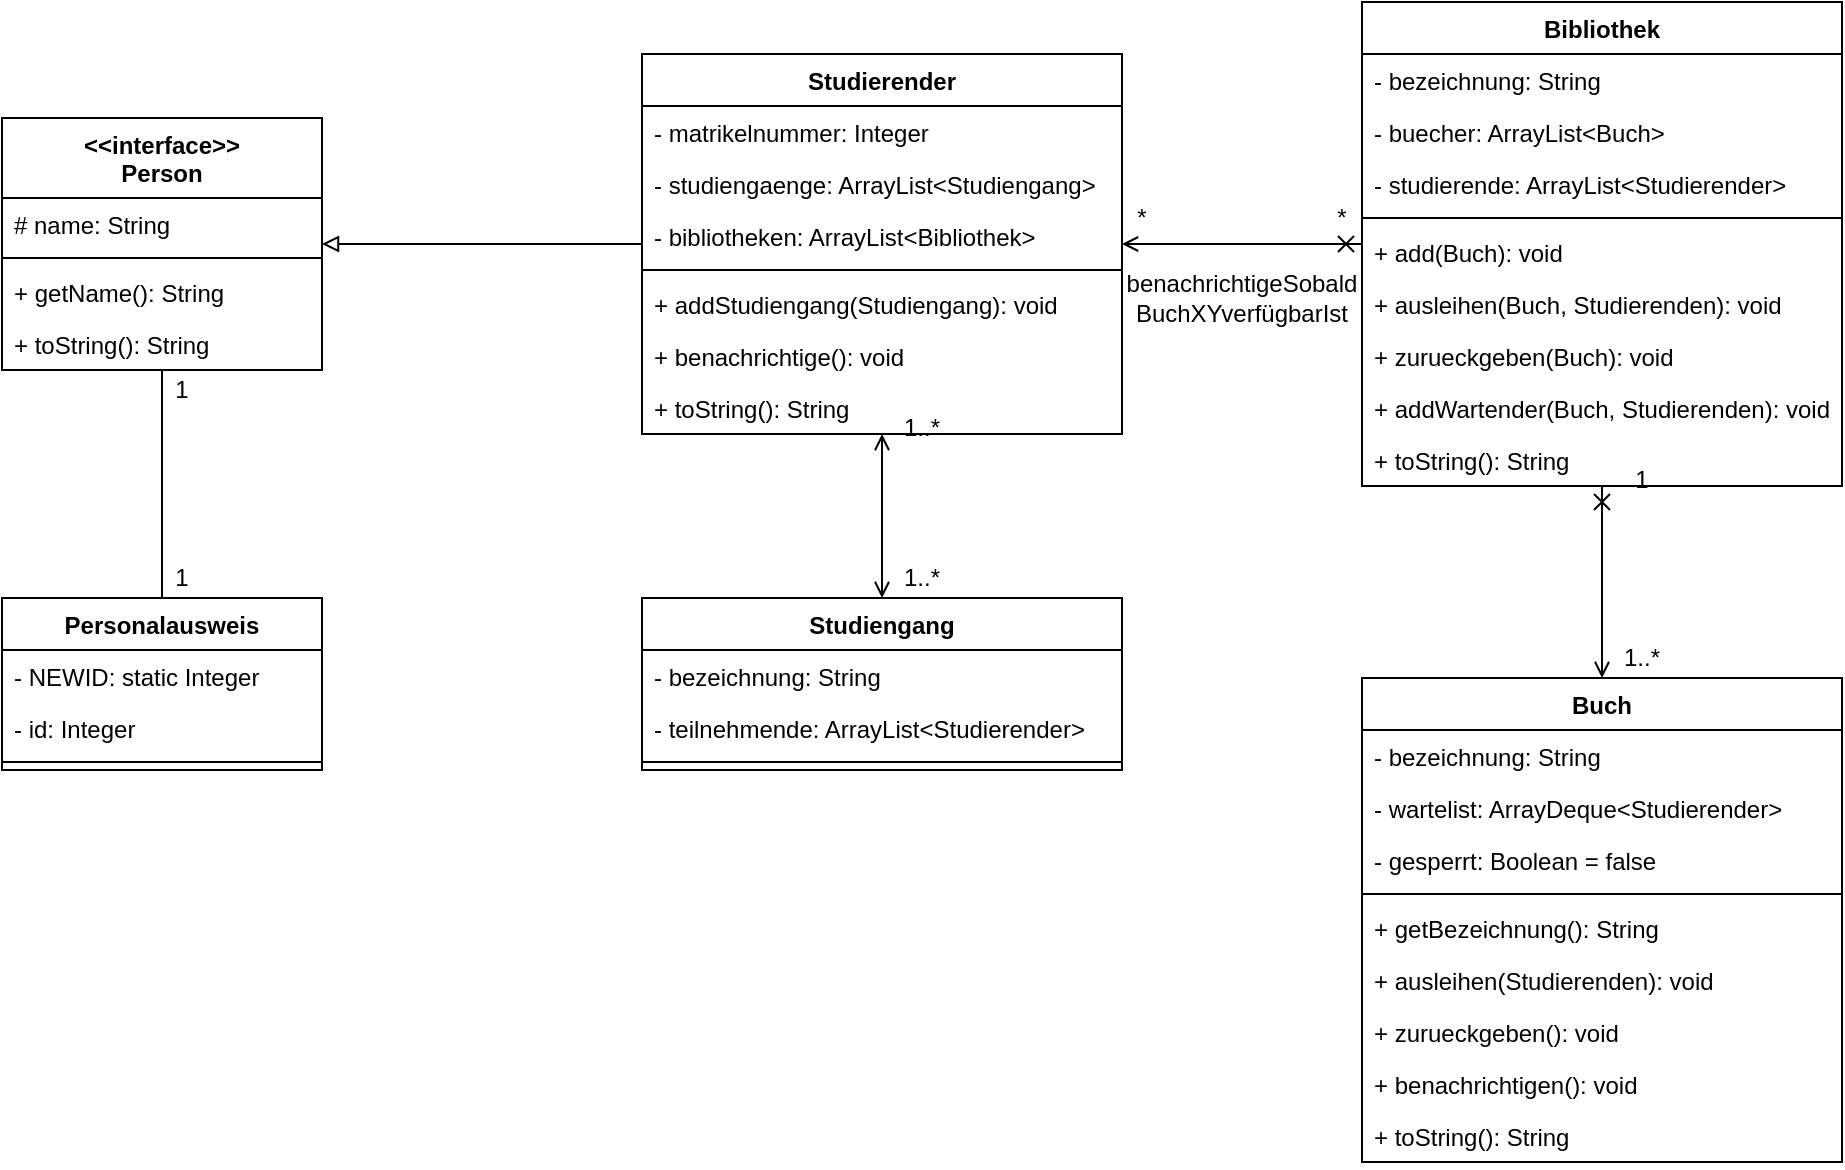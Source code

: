 <mxfile version="15.1.3" type="device"><diagram id="ve1ffUoi4PerDZMFK2t2" name="Seite-1"><mxGraphModel dx="1422" dy="815" grid="1" gridSize="10" guides="1" tooltips="1" connect="1" arrows="1" fold="1" page="1" pageScale="1" pageWidth="827" pageHeight="1169" math="0" shadow="0"><root><mxCell id="0"/><mxCell id="1" parent="0"/><mxCell id="cMcz4xK2lVHEs8fai-aO-1" value="&lt;&lt;interface&gt;&gt;&#10;Person" style="swimlane;fontStyle=1;align=center;verticalAlign=top;childLayout=stackLayout;horizontal=1;startSize=40;horizontalStack=0;resizeParent=1;resizeParentMax=0;resizeLast=0;collapsible=1;marginBottom=0;" vertex="1" parent="1"><mxGeometry x="80" y="98" width="160" height="126" as="geometry"/></mxCell><mxCell id="cMcz4xK2lVHEs8fai-aO-2" value="# name: String" style="text;strokeColor=none;fillColor=none;align=left;verticalAlign=top;spacingLeft=4;spacingRight=4;overflow=hidden;rotatable=0;points=[[0,0.5],[1,0.5]];portConstraint=eastwest;" vertex="1" parent="cMcz4xK2lVHEs8fai-aO-1"><mxGeometry y="40" width="160" height="26" as="geometry"/></mxCell><mxCell id="cMcz4xK2lVHEs8fai-aO-3" value="" style="line;strokeWidth=1;fillColor=none;align=left;verticalAlign=middle;spacingTop=-1;spacingLeft=3;spacingRight=3;rotatable=0;labelPosition=right;points=[];portConstraint=eastwest;" vertex="1" parent="cMcz4xK2lVHEs8fai-aO-1"><mxGeometry y="66" width="160" height="8" as="geometry"/></mxCell><mxCell id="cMcz4xK2lVHEs8fai-aO-4" value="+ getName(): String" style="text;strokeColor=none;fillColor=none;align=left;verticalAlign=top;spacingLeft=4;spacingRight=4;overflow=hidden;rotatable=0;points=[[0,0.5],[1,0.5]];portConstraint=eastwest;" vertex="1" parent="cMcz4xK2lVHEs8fai-aO-1"><mxGeometry y="74" width="160" height="26" as="geometry"/></mxCell><mxCell id="cMcz4xK2lVHEs8fai-aO-6" value="+ toString(): String" style="text;strokeColor=none;fillColor=none;align=left;verticalAlign=top;spacingLeft=4;spacingRight=4;overflow=hidden;rotatable=0;points=[[0,0.5],[1,0.5]];portConstraint=eastwest;" vertex="1" parent="cMcz4xK2lVHEs8fai-aO-1"><mxGeometry y="100" width="160" height="26" as="geometry"/></mxCell><mxCell id="cMcz4xK2lVHEs8fai-aO-11" value="Personalausweis" style="swimlane;fontStyle=1;align=center;verticalAlign=top;childLayout=stackLayout;horizontal=1;startSize=26;horizontalStack=0;resizeParent=1;resizeParentMax=0;resizeLast=0;collapsible=1;marginBottom=0;" vertex="1" parent="1"><mxGeometry x="80" y="338" width="160" height="86" as="geometry"/></mxCell><mxCell id="cMcz4xK2lVHEs8fai-aO-12" value="- NEWID: static Integer" style="text;strokeColor=none;fillColor=none;align=left;verticalAlign=top;spacingLeft=4;spacingRight=4;overflow=hidden;rotatable=0;points=[[0,0.5],[1,0.5]];portConstraint=eastwest;" vertex="1" parent="cMcz4xK2lVHEs8fai-aO-11"><mxGeometry y="26" width="160" height="26" as="geometry"/></mxCell><mxCell id="cMcz4xK2lVHEs8fai-aO-15" value="- id: Integer" style="text;strokeColor=none;fillColor=none;align=left;verticalAlign=top;spacingLeft=4;spacingRight=4;overflow=hidden;rotatable=0;points=[[0,0.5],[1,0.5]];portConstraint=eastwest;" vertex="1" parent="cMcz4xK2lVHEs8fai-aO-11"><mxGeometry y="52" width="160" height="26" as="geometry"/></mxCell><mxCell id="cMcz4xK2lVHEs8fai-aO-13" value="" style="line;strokeWidth=1;fillColor=none;align=left;verticalAlign=middle;spacingTop=-1;spacingLeft=3;spacingRight=3;rotatable=0;labelPosition=right;points=[];portConstraint=eastwest;" vertex="1" parent="cMcz4xK2lVHEs8fai-aO-11"><mxGeometry y="78" width="160" height="8" as="geometry"/></mxCell><mxCell id="cMcz4xK2lVHEs8fai-aO-18" value="" style="endArrow=none;html=1;" edge="1" parent="1" source="cMcz4xK2lVHEs8fai-aO-1" target="cMcz4xK2lVHEs8fai-aO-11"><mxGeometry width="50" height="50" relative="1" as="geometry"><mxPoint x="340" y="238" as="sourcePoint"/><mxPoint x="390" y="188" as="targetPoint"/></mxGeometry></mxCell><mxCell id="cMcz4xK2lVHEs8fai-aO-20" value="1" style="text;html=1;strokeColor=none;fillColor=none;align=center;verticalAlign=middle;whiteSpace=wrap;rounded=0;" vertex="1" parent="1"><mxGeometry x="150" y="318" width="40" height="20" as="geometry"/></mxCell><mxCell id="cMcz4xK2lVHEs8fai-aO-21" value="1" style="text;html=1;strokeColor=none;fillColor=none;align=center;verticalAlign=middle;whiteSpace=wrap;rounded=0;" vertex="1" parent="1"><mxGeometry x="150" y="224" width="40" height="20" as="geometry"/></mxCell><mxCell id="cMcz4xK2lVHEs8fai-aO-22" value="Studierender" style="swimlane;fontStyle=1;align=center;verticalAlign=top;childLayout=stackLayout;horizontal=1;startSize=26;horizontalStack=0;resizeParent=1;resizeParentMax=0;resizeLast=0;collapsible=1;marginBottom=0;" vertex="1" parent="1"><mxGeometry x="400" y="66" width="240" height="190" as="geometry"/></mxCell><mxCell id="cMcz4xK2lVHEs8fai-aO-23" value="- matrikelnummer: Integer" style="text;strokeColor=none;fillColor=none;align=left;verticalAlign=top;spacingLeft=4;spacingRight=4;overflow=hidden;rotatable=0;points=[[0,0.5],[1,0.5]];portConstraint=eastwest;" vertex="1" parent="cMcz4xK2lVHEs8fai-aO-22"><mxGeometry y="26" width="240" height="26" as="geometry"/></mxCell><mxCell id="cMcz4xK2lVHEs8fai-aO-24" value="- studiengaenge: ArrayList&lt;Studiengang&gt;" style="text;strokeColor=none;fillColor=none;align=left;verticalAlign=top;spacingLeft=4;spacingRight=4;overflow=hidden;rotatable=0;points=[[0,0.5],[1,0.5]];portConstraint=eastwest;" vertex="1" parent="cMcz4xK2lVHEs8fai-aO-22"><mxGeometry y="52" width="240" height="26" as="geometry"/></mxCell><mxCell id="cMcz4xK2lVHEs8fai-aO-65" value="- bibliotheken: ArrayList&lt;Bibliothek&gt;" style="text;strokeColor=none;fillColor=none;align=left;verticalAlign=top;spacingLeft=4;spacingRight=4;overflow=hidden;rotatable=0;points=[[0,0.5],[1,0.5]];portConstraint=eastwest;" vertex="1" parent="cMcz4xK2lVHEs8fai-aO-22"><mxGeometry y="78" width="240" height="26" as="geometry"/></mxCell><mxCell id="cMcz4xK2lVHEs8fai-aO-25" value="" style="line;strokeWidth=1;fillColor=none;align=left;verticalAlign=middle;spacingTop=-1;spacingLeft=3;spacingRight=3;rotatable=0;labelPosition=right;points=[];portConstraint=eastwest;" vertex="1" parent="cMcz4xK2lVHEs8fai-aO-22"><mxGeometry y="104" width="240" height="8" as="geometry"/></mxCell><mxCell id="cMcz4xK2lVHEs8fai-aO-26" value="+ addStudiengang(Studiengang): void" style="text;strokeColor=none;fillColor=none;align=left;verticalAlign=top;spacingLeft=4;spacingRight=4;overflow=hidden;rotatable=0;points=[[0,0.5],[1,0.5]];portConstraint=eastwest;" vertex="1" parent="cMcz4xK2lVHEs8fai-aO-22"><mxGeometry y="112" width="240" height="26" as="geometry"/></mxCell><mxCell id="cMcz4xK2lVHEs8fai-aO-28" value="+ benachrichtige(): void" style="text;strokeColor=none;fillColor=none;align=left;verticalAlign=top;spacingLeft=4;spacingRight=4;overflow=hidden;rotatable=0;points=[[0,0.5],[1,0.5]];portConstraint=eastwest;" vertex="1" parent="cMcz4xK2lVHEs8fai-aO-22"><mxGeometry y="138" width="240" height="26" as="geometry"/></mxCell><mxCell id="cMcz4xK2lVHEs8fai-aO-29" value="+ toString(): String" style="text;strokeColor=none;fillColor=none;align=left;verticalAlign=top;spacingLeft=4;spacingRight=4;overflow=hidden;rotatable=0;points=[[0,0.5],[1,0.5]];portConstraint=eastwest;" vertex="1" parent="cMcz4xK2lVHEs8fai-aO-22"><mxGeometry y="164" width="240" height="26" as="geometry"/></mxCell><mxCell id="cMcz4xK2lVHEs8fai-aO-27" value="" style="endArrow=block;html=1;startArrow=none;startFill=0;endFill=0;" edge="1" parent="1" source="cMcz4xK2lVHEs8fai-aO-22" target="cMcz4xK2lVHEs8fai-aO-1"><mxGeometry width="50" height="50" relative="1" as="geometry"><mxPoint x="210" y="171" as="sourcePoint"/><mxPoint x="330.0" y="171" as="targetPoint"/></mxGeometry></mxCell><mxCell id="cMcz4xK2lVHEs8fai-aO-30" value="Studiengang" style="swimlane;fontStyle=1;align=center;verticalAlign=top;childLayout=stackLayout;horizontal=1;startSize=26;horizontalStack=0;resizeParent=1;resizeParentMax=0;resizeLast=0;collapsible=1;marginBottom=0;" vertex="1" parent="1"><mxGeometry x="400" y="338" width="240" height="86" as="geometry"/></mxCell><mxCell id="cMcz4xK2lVHEs8fai-aO-31" value="- bezeichnung: String" style="text;strokeColor=none;fillColor=none;align=left;verticalAlign=top;spacingLeft=4;spacingRight=4;overflow=hidden;rotatable=0;points=[[0,0.5],[1,0.5]];portConstraint=eastwest;" vertex="1" parent="cMcz4xK2lVHEs8fai-aO-30"><mxGeometry y="26" width="240" height="26" as="geometry"/></mxCell><mxCell id="cMcz4xK2lVHEs8fai-aO-32" value="- teilnehmende: ArrayList&lt;Studierender&gt;" style="text;strokeColor=none;fillColor=none;align=left;verticalAlign=top;spacingLeft=4;spacingRight=4;overflow=hidden;rotatable=0;points=[[0,0.5],[1,0.5]];portConstraint=eastwest;" vertex="1" parent="cMcz4xK2lVHEs8fai-aO-30"><mxGeometry y="52" width="240" height="26" as="geometry"/></mxCell><mxCell id="cMcz4xK2lVHEs8fai-aO-33" value="" style="line;strokeWidth=1;fillColor=none;align=left;verticalAlign=middle;spacingTop=-1;spacingLeft=3;spacingRight=3;rotatable=0;labelPosition=right;points=[];portConstraint=eastwest;" vertex="1" parent="cMcz4xK2lVHEs8fai-aO-30"><mxGeometry y="78" width="240" height="8" as="geometry"/></mxCell><mxCell id="cMcz4xK2lVHEs8fai-aO-34" value="" style="endArrow=open;html=1;startArrow=open;startFill=0;endFill=0;" edge="1" parent="1" source="cMcz4xK2lVHEs8fai-aO-22" target="cMcz4xK2lVHEs8fai-aO-30"><mxGeometry width="50" height="50" relative="1" as="geometry"><mxPoint x="250" y="171" as="sourcePoint"/><mxPoint x="450.0" y="171" as="targetPoint"/></mxGeometry></mxCell><mxCell id="cMcz4xK2lVHEs8fai-aO-35" value="Bibliothek" style="swimlane;fontStyle=1;align=center;verticalAlign=top;childLayout=stackLayout;horizontal=1;startSize=26;horizontalStack=0;resizeParent=1;resizeParentMax=0;resizeLast=0;collapsible=1;marginBottom=0;" vertex="1" parent="1"><mxGeometry x="760" y="40" width="240" height="242" as="geometry"/></mxCell><mxCell id="cMcz4xK2lVHEs8fai-aO-36" value="- bezeichnung: String" style="text;strokeColor=none;fillColor=none;align=left;verticalAlign=top;spacingLeft=4;spacingRight=4;overflow=hidden;rotatable=0;points=[[0,0.5],[1,0.5]];portConstraint=eastwest;" vertex="1" parent="cMcz4xK2lVHEs8fai-aO-35"><mxGeometry y="26" width="240" height="26" as="geometry"/></mxCell><mxCell id="cMcz4xK2lVHEs8fai-aO-37" value="- buecher: ArrayList&lt;Buch&gt;" style="text;strokeColor=none;fillColor=none;align=left;verticalAlign=top;spacingLeft=4;spacingRight=4;overflow=hidden;rotatable=0;points=[[0,0.5],[1,0.5]];portConstraint=eastwest;" vertex="1" parent="cMcz4xK2lVHEs8fai-aO-35"><mxGeometry y="52" width="240" height="26" as="geometry"/></mxCell><mxCell id="cMcz4xK2lVHEs8fai-aO-66" value="- studierende: ArrayList&lt;Studierender&gt;" style="text;strokeColor=none;fillColor=none;align=left;verticalAlign=top;spacingLeft=4;spacingRight=4;overflow=hidden;rotatable=0;points=[[0,0.5],[1,0.5]];portConstraint=eastwest;" vertex="1" parent="cMcz4xK2lVHEs8fai-aO-35"><mxGeometry y="78" width="240" height="26" as="geometry"/></mxCell><mxCell id="cMcz4xK2lVHEs8fai-aO-38" value="" style="line;strokeWidth=1;fillColor=none;align=left;verticalAlign=middle;spacingTop=-1;spacingLeft=3;spacingRight=3;rotatable=0;labelPosition=right;points=[];portConstraint=eastwest;" vertex="1" parent="cMcz4xK2lVHEs8fai-aO-35"><mxGeometry y="104" width="240" height="8" as="geometry"/></mxCell><mxCell id="cMcz4xK2lVHEs8fai-aO-43" value="+ add(Buch): void" style="text;strokeColor=none;fillColor=none;align=left;verticalAlign=top;spacingLeft=4;spacingRight=4;overflow=hidden;rotatable=0;points=[[0,0.5],[1,0.5]];portConstraint=eastwest;" vertex="1" parent="cMcz4xK2lVHEs8fai-aO-35"><mxGeometry y="112" width="240" height="26" as="geometry"/></mxCell><mxCell id="cMcz4xK2lVHEs8fai-aO-44" value="+ ausleihen(Buch, Studierenden): void" style="text;strokeColor=none;fillColor=none;align=left;verticalAlign=top;spacingLeft=4;spacingRight=4;overflow=hidden;rotatable=0;points=[[0,0.5],[1,0.5]];portConstraint=eastwest;" vertex="1" parent="cMcz4xK2lVHEs8fai-aO-35"><mxGeometry y="138" width="240" height="26" as="geometry"/></mxCell><mxCell id="cMcz4xK2lVHEs8fai-aO-45" value="+ zurueckgeben(Buch): void" style="text;strokeColor=none;fillColor=none;align=left;verticalAlign=top;spacingLeft=4;spacingRight=4;overflow=hidden;rotatable=0;points=[[0,0.5],[1,0.5]];portConstraint=eastwest;" vertex="1" parent="cMcz4xK2lVHEs8fai-aO-35"><mxGeometry y="164" width="240" height="26" as="geometry"/></mxCell><mxCell id="cMcz4xK2lVHEs8fai-aO-46" value="+ addWartender(Buch, Studierenden): void" style="text;strokeColor=none;fillColor=none;align=left;verticalAlign=top;spacingLeft=4;spacingRight=4;overflow=hidden;rotatable=0;points=[[0,0.5],[1,0.5]];portConstraint=eastwest;" vertex="1" parent="cMcz4xK2lVHEs8fai-aO-35"><mxGeometry y="190" width="240" height="26" as="geometry"/></mxCell><mxCell id="cMcz4xK2lVHEs8fai-aO-47" value="+ toString(): String" style="text;strokeColor=none;fillColor=none;align=left;verticalAlign=top;spacingLeft=4;spacingRight=4;overflow=hidden;rotatable=0;points=[[0,0.5],[1,0.5]];portConstraint=eastwest;" vertex="1" parent="cMcz4xK2lVHEs8fai-aO-35"><mxGeometry y="216" width="240" height="26" as="geometry"/></mxCell><mxCell id="cMcz4xK2lVHEs8fai-aO-39" value="Buch" style="swimlane;fontStyle=1;align=center;verticalAlign=top;childLayout=stackLayout;horizontal=1;startSize=26;horizontalStack=0;resizeParent=1;resizeParentMax=0;resizeLast=0;collapsible=1;marginBottom=0;" vertex="1" parent="1"><mxGeometry x="760" y="378" width="240" height="242" as="geometry"/></mxCell><mxCell id="cMcz4xK2lVHEs8fai-aO-40" value="- bezeichnung: String" style="text;strokeColor=none;fillColor=none;align=left;verticalAlign=top;spacingLeft=4;spacingRight=4;overflow=hidden;rotatable=0;points=[[0,0.5],[1,0.5]];portConstraint=eastwest;" vertex="1" parent="cMcz4xK2lVHEs8fai-aO-39"><mxGeometry y="26" width="240" height="26" as="geometry"/></mxCell><mxCell id="cMcz4xK2lVHEs8fai-aO-41" value="- wartelist: ArrayDeque&lt;Studierender&gt;" style="text;strokeColor=none;fillColor=none;align=left;verticalAlign=top;spacingLeft=4;spacingRight=4;overflow=hidden;rotatable=0;points=[[0,0.5],[1,0.5]];portConstraint=eastwest;" vertex="1" parent="cMcz4xK2lVHEs8fai-aO-39"><mxGeometry y="52" width="240" height="26" as="geometry"/></mxCell><mxCell id="cMcz4xK2lVHEs8fai-aO-48" value="- gesperrt: Boolean = false" style="text;strokeColor=none;fillColor=none;align=left;verticalAlign=top;spacingLeft=4;spacingRight=4;overflow=hidden;rotatable=0;points=[[0,0.5],[1,0.5]];portConstraint=eastwest;" vertex="1" parent="cMcz4xK2lVHEs8fai-aO-39"><mxGeometry y="78" width="240" height="26" as="geometry"/></mxCell><mxCell id="cMcz4xK2lVHEs8fai-aO-42" value="" style="line;strokeWidth=1;fillColor=none;align=left;verticalAlign=middle;spacingTop=-1;spacingLeft=3;spacingRight=3;rotatable=0;labelPosition=right;points=[];portConstraint=eastwest;" vertex="1" parent="cMcz4xK2lVHEs8fai-aO-39"><mxGeometry y="104" width="240" height="8" as="geometry"/></mxCell><mxCell id="cMcz4xK2lVHEs8fai-aO-49" value="+ getBezeichnung(): String" style="text;strokeColor=none;fillColor=none;align=left;verticalAlign=top;spacingLeft=4;spacingRight=4;overflow=hidden;rotatable=0;points=[[0,0.5],[1,0.5]];portConstraint=eastwest;" vertex="1" parent="cMcz4xK2lVHEs8fai-aO-39"><mxGeometry y="112" width="240" height="26" as="geometry"/></mxCell><mxCell id="cMcz4xK2lVHEs8fai-aO-50" value="+ ausleihen(Studierenden): void" style="text;strokeColor=none;fillColor=none;align=left;verticalAlign=top;spacingLeft=4;spacingRight=4;overflow=hidden;rotatable=0;points=[[0,0.5],[1,0.5]];portConstraint=eastwest;" vertex="1" parent="cMcz4xK2lVHEs8fai-aO-39"><mxGeometry y="138" width="240" height="26" as="geometry"/></mxCell><mxCell id="cMcz4xK2lVHEs8fai-aO-51" value="+ zurueckgeben(): void" style="text;strokeColor=none;fillColor=none;align=left;verticalAlign=top;spacingLeft=4;spacingRight=4;overflow=hidden;rotatable=0;points=[[0,0.5],[1,0.5]];portConstraint=eastwest;" vertex="1" parent="cMcz4xK2lVHEs8fai-aO-39"><mxGeometry y="164" width="240" height="26" as="geometry"/></mxCell><mxCell id="cMcz4xK2lVHEs8fai-aO-52" value="+ benachrichtigen(): void" style="text;strokeColor=none;fillColor=none;align=left;verticalAlign=top;spacingLeft=4;spacingRight=4;overflow=hidden;rotatable=0;points=[[0,0.5],[1,0.5]];portConstraint=eastwest;" vertex="1" parent="cMcz4xK2lVHEs8fai-aO-39"><mxGeometry y="190" width="240" height="26" as="geometry"/></mxCell><mxCell id="cMcz4xK2lVHEs8fai-aO-53" value="+ toString(): String" style="text;strokeColor=none;fillColor=none;align=left;verticalAlign=top;spacingLeft=4;spacingRight=4;overflow=hidden;rotatable=0;points=[[0,0.5],[1,0.5]];portConstraint=eastwest;" vertex="1" parent="cMcz4xK2lVHEs8fai-aO-39"><mxGeometry y="216" width="240" height="26" as="geometry"/></mxCell><mxCell id="cMcz4xK2lVHEs8fai-aO-54" value="" style="endArrow=cross;html=1;startArrow=open;startFill=0;endFill=0;" edge="1" parent="1" source="cMcz4xK2lVHEs8fai-aO-22" target="cMcz4xK2lVHEs8fai-aO-35"><mxGeometry width="50" height="50" relative="1" as="geometry"><mxPoint x="290.0" y="430" as="sourcePoint"/><mxPoint x="410.0" y="430" as="targetPoint"/></mxGeometry></mxCell><mxCell id="cMcz4xK2lVHEs8fai-aO-55" value="" style="endArrow=cross;html=1;endFill=0;startArrow=open;startFill=0;" edge="1" parent="1" source="cMcz4xK2lVHEs8fai-aO-39" target="cMcz4xK2lVHEs8fai-aO-35"><mxGeometry width="50" height="50" relative="1" as="geometry"><mxPoint x="170" y="512" as="sourcePoint"/><mxPoint x="170" y="628" as="targetPoint"/></mxGeometry></mxCell><mxCell id="cMcz4xK2lVHEs8fai-aO-56" value="1..*" style="text;html=1;strokeColor=none;fillColor=none;align=center;verticalAlign=middle;whiteSpace=wrap;rounded=0;" vertex="1" parent="1"><mxGeometry x="520" y="243" width="40" height="20" as="geometry"/></mxCell><mxCell id="cMcz4xK2lVHEs8fai-aO-57" value="1..*" style="text;html=1;strokeColor=none;fillColor=none;align=center;verticalAlign=middle;whiteSpace=wrap;rounded=0;" vertex="1" parent="1"><mxGeometry x="520" y="318" width="40" height="20" as="geometry"/></mxCell><mxCell id="cMcz4xK2lVHEs8fai-aO-58" value="*" style="text;html=1;strokeColor=none;fillColor=none;align=center;verticalAlign=middle;whiteSpace=wrap;rounded=0;" vertex="1" parent="1"><mxGeometry x="630" y="138" width="40" height="20" as="geometry"/></mxCell><mxCell id="cMcz4xK2lVHEs8fai-aO-59" value="*" style="text;html=1;strokeColor=none;fillColor=none;align=center;verticalAlign=middle;whiteSpace=wrap;rounded=0;" vertex="1" parent="1"><mxGeometry x="730" y="138" width="40" height="20" as="geometry"/></mxCell><mxCell id="cMcz4xK2lVHEs8fai-aO-60" value="1..*" style="text;html=1;strokeColor=none;fillColor=none;align=center;verticalAlign=middle;whiteSpace=wrap;rounded=0;" vertex="1" parent="1"><mxGeometry x="880" y="358" width="40" height="20" as="geometry"/></mxCell><mxCell id="cMcz4xK2lVHEs8fai-aO-61" value="1" style="text;html=1;strokeColor=none;fillColor=none;align=center;verticalAlign=middle;whiteSpace=wrap;rounded=0;" vertex="1" parent="1"><mxGeometry x="880" y="269" width="40" height="20" as="geometry"/></mxCell><mxCell id="cMcz4xK2lVHEs8fai-aO-62" value="benachrichtigeSobald&lt;br&gt;BuchXYverfügbarIst" style="text;html=1;strokeColor=none;fillColor=none;align=center;verticalAlign=middle;whiteSpace=wrap;rounded=0;" vertex="1" parent="1"><mxGeometry x="640" y="168" width="120" height="40" as="geometry"/></mxCell></root></mxGraphModel></diagram></mxfile>